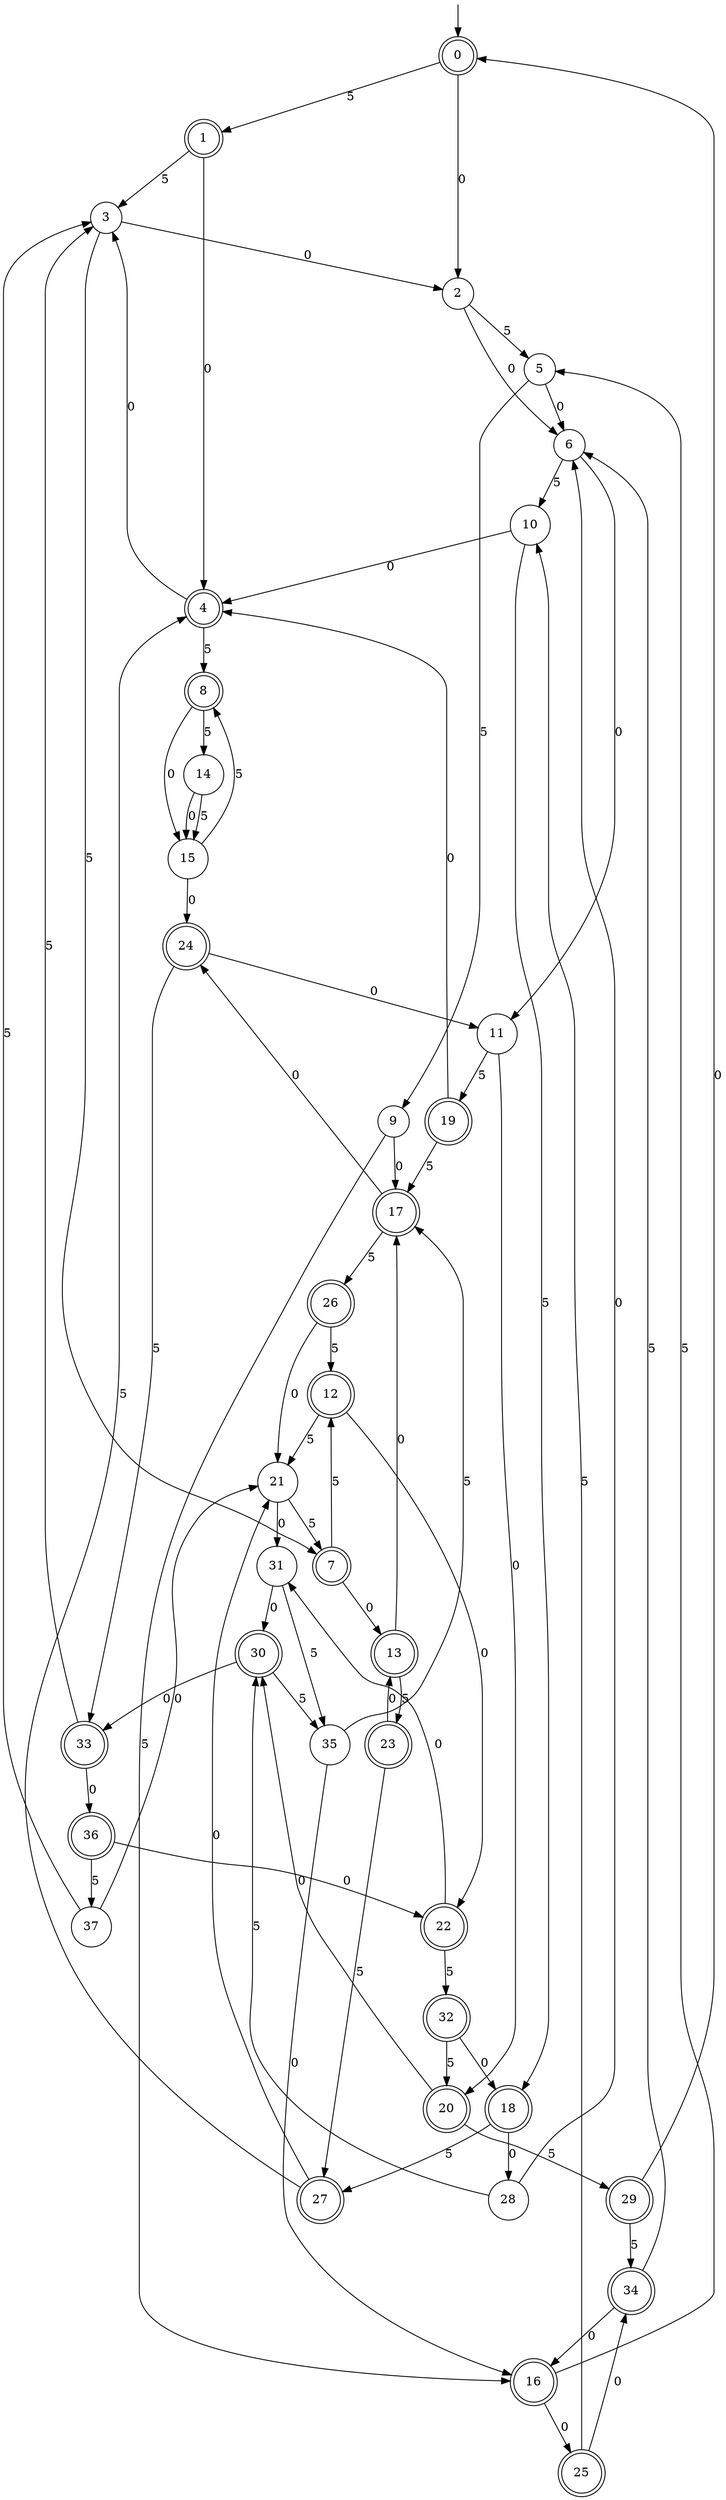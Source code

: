 digraph g {

	s0 [shape="doublecircle" label="0"];
	s1 [shape="doublecircle" label="1"];
	s2 [shape="circle" label="2"];
	s3 [shape="circle" label="3"];
	s4 [shape="doublecircle" label="4"];
	s5 [shape="circle" label="5"];
	s6 [shape="circle" label="6"];
	s7 [shape="doublecircle" label="7"];
	s8 [shape="doublecircle" label="8"];
	s9 [shape="circle" label="9"];
	s10 [shape="circle" label="10"];
	s11 [shape="circle" label="11"];
	s12 [shape="doublecircle" label="12"];
	s13 [shape="doublecircle" label="13"];
	s14 [shape="circle" label="14"];
	s15 [shape="circle" label="15"];
	s16 [shape="doublecircle" label="16"];
	s17 [shape="doublecircle" label="17"];
	s18 [shape="doublecircle" label="18"];
	s19 [shape="doublecircle" label="19"];
	s20 [shape="doublecircle" label="20"];
	s21 [shape="circle" label="21"];
	s22 [shape="doublecircle" label="22"];
	s23 [shape="doublecircle" label="23"];
	s24 [shape="doublecircle" label="24"];
	s25 [shape="doublecircle" label="25"];
	s26 [shape="doublecircle" label="26"];
	s27 [shape="doublecircle" label="27"];
	s28 [shape="circle" label="28"];
	s29 [shape="doublecircle" label="29"];
	s30 [shape="doublecircle" label="30"];
	s31 [shape="circle" label="31"];
	s32 [shape="doublecircle" label="32"];
	s33 [shape="doublecircle" label="33"];
	s34 [shape="doublecircle" label="34"];
	s35 [shape="circle" label="35"];
	s36 [shape="doublecircle" label="36"];
	s37 [shape="circle" label="37"];
	s0 -> s1 [label="5"];
	s0 -> s2 [label="0"];
	s1 -> s3 [label="5"];
	s1 -> s4 [label="0"];
	s2 -> s5 [label="5"];
	s2 -> s6 [label="0"];
	s3 -> s7 [label="5"];
	s3 -> s2 [label="0"];
	s4 -> s8 [label="5"];
	s4 -> s3 [label="0"];
	s5 -> s9 [label="5"];
	s5 -> s6 [label="0"];
	s6 -> s10 [label="5"];
	s6 -> s11 [label="0"];
	s7 -> s12 [label="5"];
	s7 -> s13 [label="0"];
	s8 -> s14 [label="5"];
	s8 -> s15 [label="0"];
	s9 -> s16 [label="5"];
	s9 -> s17 [label="0"];
	s10 -> s18 [label="5"];
	s10 -> s4 [label="0"];
	s11 -> s19 [label="5"];
	s11 -> s20 [label="0"];
	s12 -> s21 [label="5"];
	s12 -> s22 [label="0"];
	s13 -> s23 [label="5"];
	s13 -> s17 [label="0"];
	s14 -> s15 [label="5"];
	s14 -> s15 [label="0"];
	s15 -> s8 [label="5"];
	s15 -> s24 [label="0"];
	s16 -> s5 [label="5"];
	s16 -> s25 [label="0"];
	s17 -> s26 [label="5"];
	s17 -> s24 [label="0"];
	s18 -> s27 [label="5"];
	s18 -> s28 [label="0"];
	s19 -> s17 [label="5"];
	s19 -> s4 [label="0"];
	s20 -> s29 [label="5"];
	s20 -> s30 [label="0"];
	s21 -> s7 [label="5"];
	s21 -> s31 [label="0"];
	s22 -> s32 [label="5"];
	s22 -> s31 [label="0"];
	s23 -> s27 [label="5"];
	s23 -> s13 [label="0"];
	s24 -> s33 [label="5"];
	s24 -> s11 [label="0"];
	s25 -> s10 [label="5"];
	s25 -> s34 [label="0"];
	s26 -> s12 [label="5"];
	s26 -> s21 [label="0"];
	s27 -> s4 [label="5"];
	s27 -> s21 [label="0"];
	s28 -> s30 [label="5"];
	s28 -> s6 [label="0"];
	s29 -> s34 [label="5"];
	s29 -> s0 [label="0"];
	s30 -> s35 [label="5"];
	s30 -> s33 [label="0"];
	s31 -> s35 [label="5"];
	s31 -> s30 [label="0"];
	s32 -> s20 [label="5"];
	s32 -> s18 [label="0"];
	s33 -> s3 [label="5"];
	s33 -> s36 [label="0"];
	s34 -> s6 [label="5"];
	s34 -> s16 [label="0"];
	s35 -> s17 [label="5"];
	s35 -> s16 [label="0"];
	s36 -> s37 [label="5"];
	s36 -> s22 [label="0"];
	s37 -> s3 [label="5"];
	s37 -> s21 [label="0"];

__start0 [label="" shape="none" width="0" height="0"];
__start0 -> s0;

}
